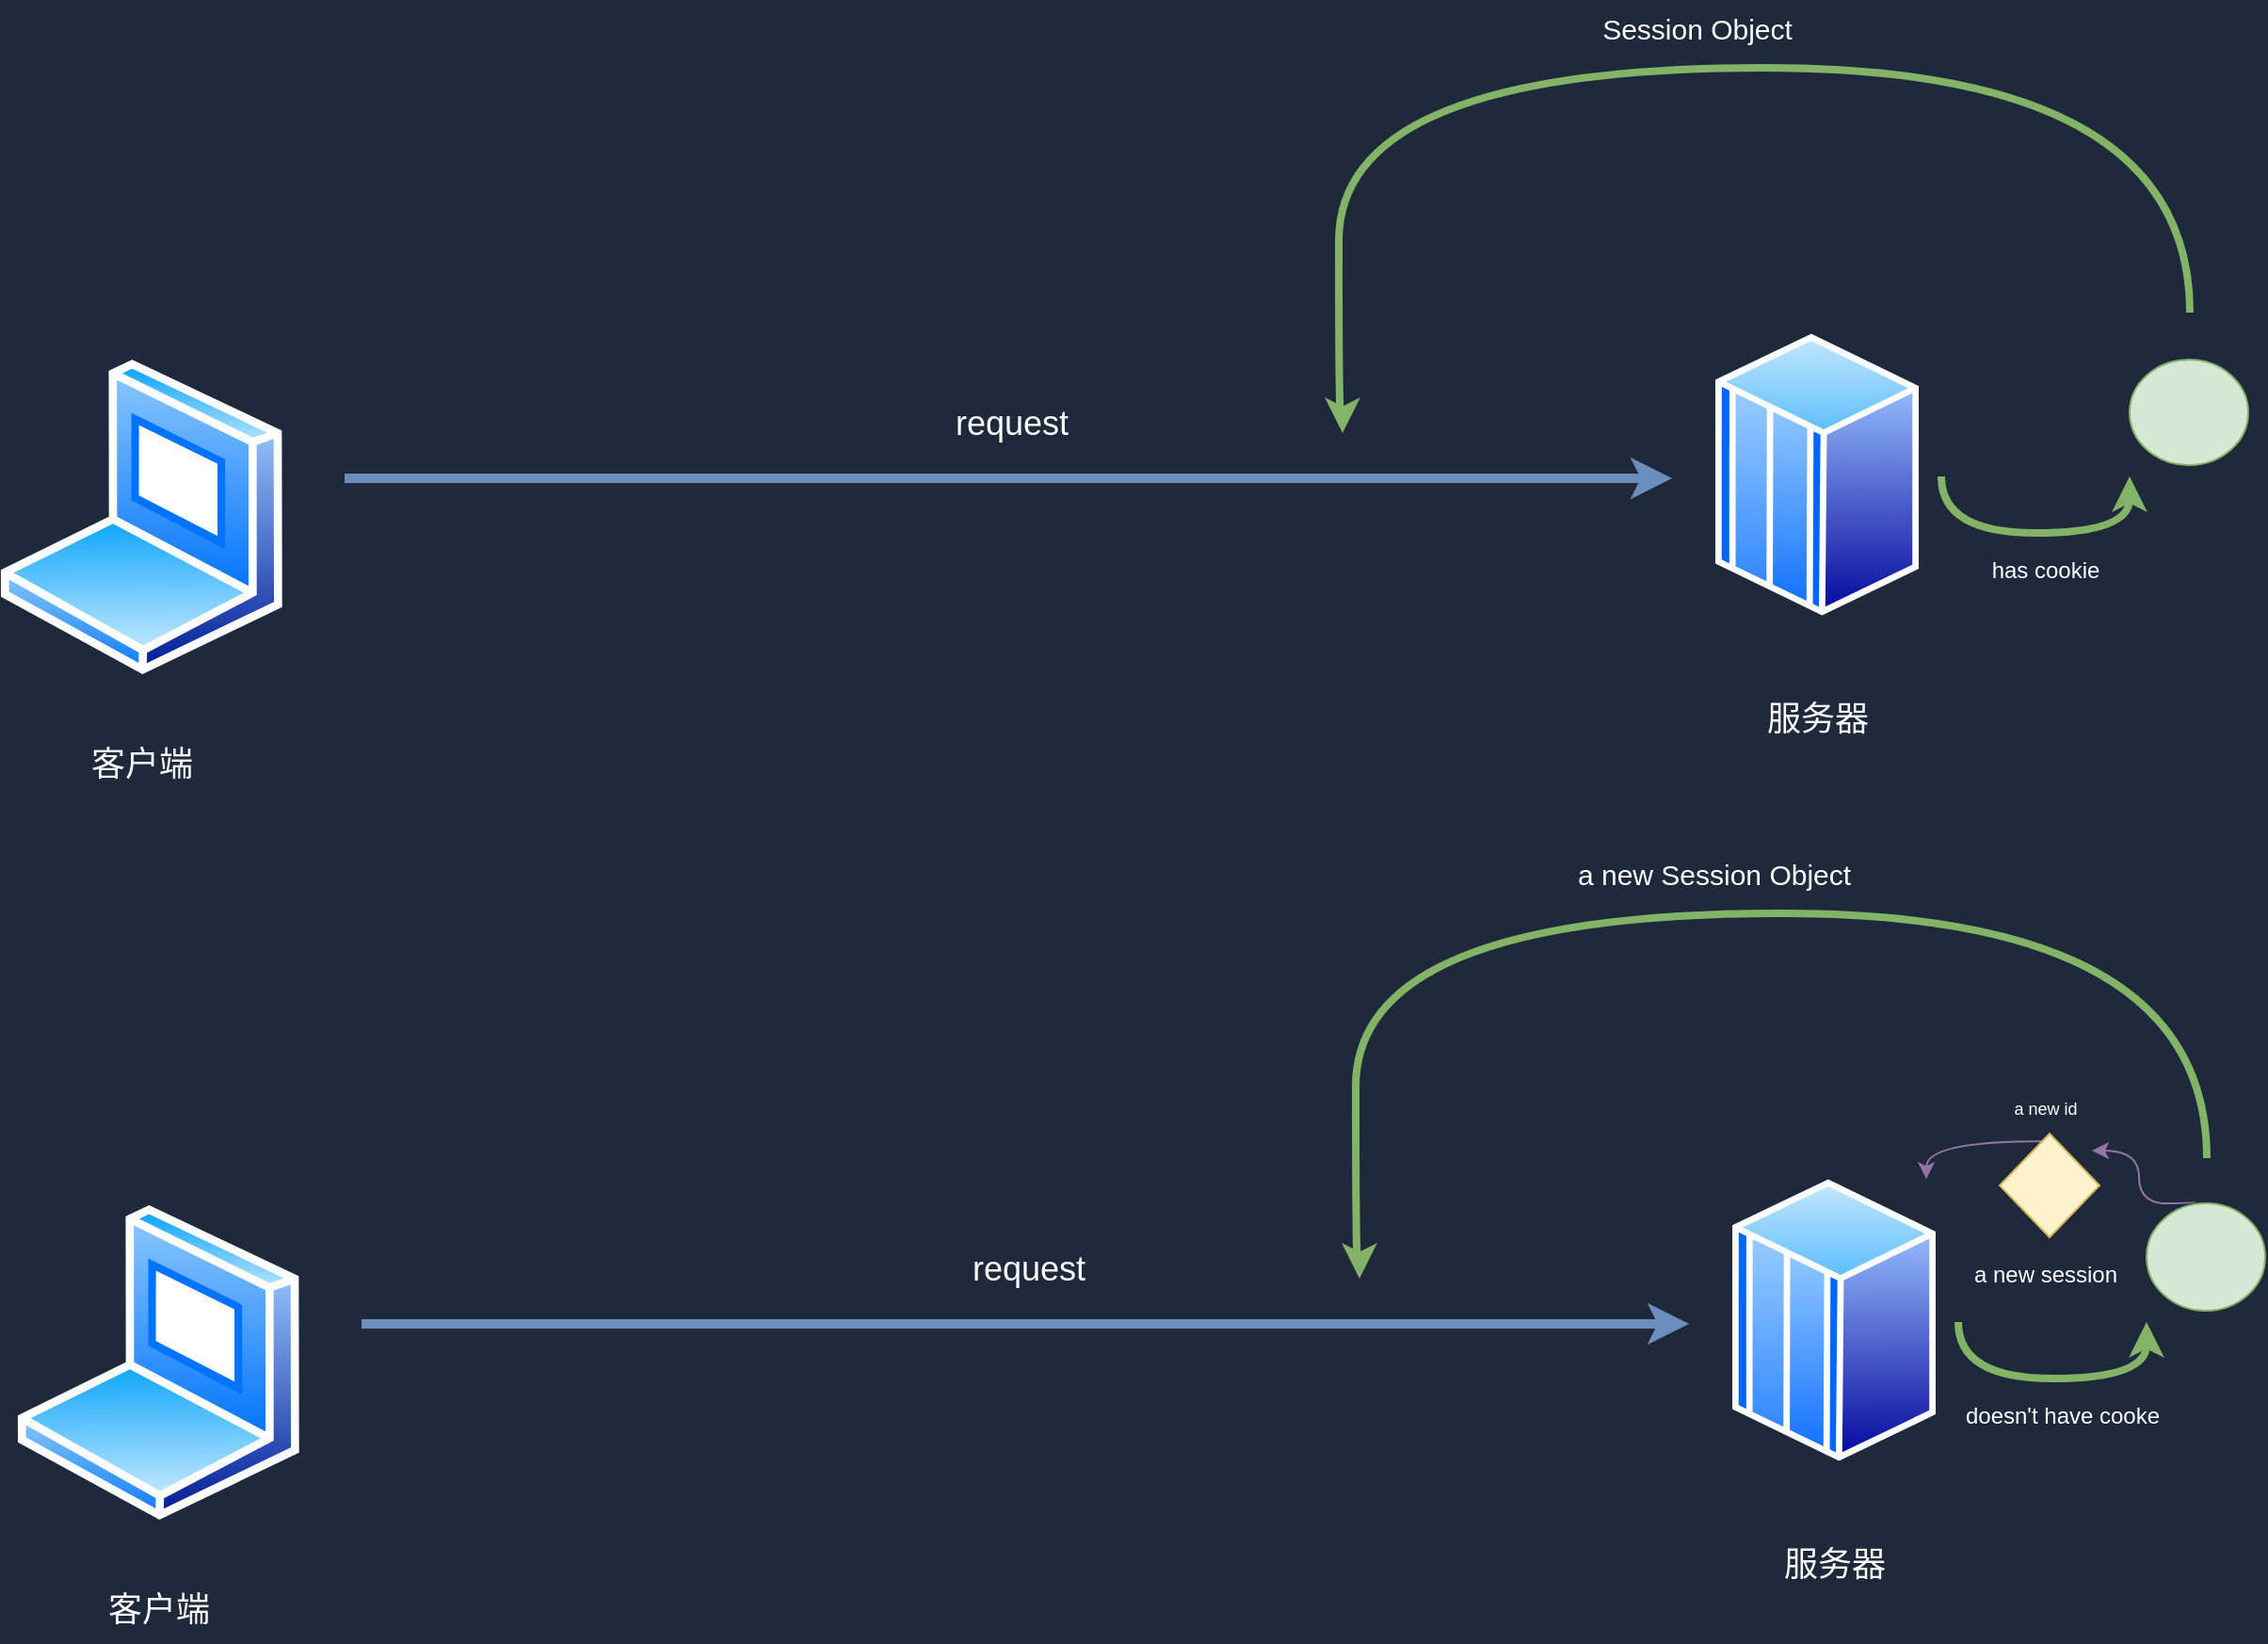 <mxfile version="21.2.9" type="github">
  <diagram name="第 1 页" id="YH0bvFpq1TkHUdJNstqn">
    <mxGraphModel dx="1379" dy="1188" grid="0" gridSize="10" guides="1" tooltips="1" connect="1" arrows="1" fold="1" page="0" pageScale="1" pageWidth="827" pageHeight="1169" background="#1e293b" math="0" shadow="0">
      <root>
        <mxCell id="0" />
        <mxCell id="1" parent="0" />
        <mxCell id="h560GVrzkXl41fQ18dfw-7" value="" style="group" vertex="1" connectable="0" parent="1">
          <mxGeometry x="70" y="68" width="150.3" height="232" as="geometry" />
        </mxCell>
        <mxCell id="h560GVrzkXl41fQ18dfw-3" value="" style="image;aspect=fixed;perimeter=ellipsePerimeter;html=1;align=center;shadow=0;dashed=0;spacingTop=3;image=img/lib/active_directory/laptop_client.svg;" vertex="1" parent="h560GVrzkXl41fQ18dfw-7">
          <mxGeometry width="150.3" height="167" as="geometry" />
        </mxCell>
        <mxCell id="h560GVrzkXl41fQ18dfw-5" value="&lt;font style=&quot;font-size: 18px;&quot; color=&quot;#ffffff&quot;&gt;客户端&lt;/font&gt;" style="text;html=1;align=center;verticalAlign=middle;resizable=0;points=[];autosize=1;strokeColor=none;fillColor=none;" vertex="1" parent="h560GVrzkXl41fQ18dfw-7">
          <mxGeometry x="39.15" y="198" width="72" height="34" as="geometry" />
        </mxCell>
        <mxCell id="h560GVrzkXl41fQ18dfw-8" value="" style="group" vertex="1" connectable="0" parent="1">
          <mxGeometry x="981" y="54" width="108" height="222" as="geometry" />
        </mxCell>
        <mxCell id="h560GVrzkXl41fQ18dfw-4" value="" style="image;aspect=fixed;perimeter=ellipsePerimeter;html=1;align=center;shadow=0;dashed=0;spacingTop=3;image=img/lib/active_directory/mainframe_host.svg;" vertex="1" parent="h560GVrzkXl41fQ18dfw-8">
          <mxGeometry width="108" height="150" as="geometry" />
        </mxCell>
        <mxCell id="h560GVrzkXl41fQ18dfw-6" value="&lt;font color=&quot;#ffffff&quot;&gt;&lt;span style=&quot;font-size: 18px;&quot;&gt;服务器&lt;/span&gt;&lt;/font&gt;" style="text;html=1;align=center;verticalAlign=middle;resizable=0;points=[];autosize=1;strokeColor=none;fillColor=none;" vertex="1" parent="h560GVrzkXl41fQ18dfw-8">
          <mxGeometry x="18" y="188" width="72" height="34" as="geometry" />
        </mxCell>
        <mxCell id="h560GVrzkXl41fQ18dfw-24" style="edgeStyle=orthogonalEdgeStyle;rounded=0;orthogonalLoop=1;jettySize=auto;html=1;curved=1;fillColor=#d5e8d4;strokeColor=#82b366;strokeWidth=4;" edge="1" parent="1">
          <mxGeometry relative="1" as="geometry">
            <mxPoint x="783" y="107" as="targetPoint" />
            <mxPoint x="1233" y="43" as="sourcePoint" />
            <Array as="points">
              <mxPoint x="1233" y="-87" />
              <mxPoint x="781" y="-87" />
              <mxPoint x="781" y="97" />
            </Array>
          </mxGeometry>
        </mxCell>
        <mxCell id="h560GVrzkXl41fQ18dfw-18" value="" style="ellipse;whiteSpace=wrap;html=1;fillColor=#d5e8d4;strokeColor=#82b366;" vertex="1" parent="1">
          <mxGeometry x="1201" y="68" width="63" height="56" as="geometry" />
        </mxCell>
        <mxCell id="h560GVrzkXl41fQ18dfw-20" value="" style="edgeStyle=orthogonalEdgeStyle;orthogonalLoop=1;jettySize=auto;html=1;rounded=0;curved=1;fillColor=#d5e8d4;strokeColor=#82b366;strokeWidth=4;" edge="1" parent="1">
          <mxGeometry width="100" relative="1" as="geometry">
            <mxPoint x="1101" y="130" as="sourcePoint" />
            <mxPoint x="1201" y="130" as="targetPoint" />
            <Array as="points">
              <mxPoint x="1101" y="160" />
              <mxPoint x="1201" y="160" />
            </Array>
          </mxGeometry>
        </mxCell>
        <mxCell id="h560GVrzkXl41fQ18dfw-21" value="has cookie" style="text;html=1;align=center;verticalAlign=middle;resizable=0;points=[];autosize=1;strokeColor=none;fillColor=none;fontColor=#FFFFFF;" vertex="1" parent="1">
          <mxGeometry x="1118" y="167" width="75" height="26" as="geometry" />
        </mxCell>
        <mxCell id="h560GVrzkXl41fQ18dfw-22" value="" style="group" vertex="1" connectable="0" parent="1">
          <mxGeometry x="253" y="85" width="705" height="46" as="geometry" />
        </mxCell>
        <mxCell id="h560GVrzkXl41fQ18dfw-15" value="" style="edgeStyle=none;orthogonalLoop=1;jettySize=auto;html=1;rounded=0;strokeWidth=5;fillColor=#dae8fc;strokeColor=#6c8ebf;" edge="1" parent="h560GVrzkXl41fQ18dfw-22">
          <mxGeometry width="100" relative="1" as="geometry">
            <mxPoint y="46" as="sourcePoint" />
            <mxPoint x="705" y="46" as="targetPoint" />
            <Array as="points" />
          </mxGeometry>
        </mxCell>
        <mxCell id="h560GVrzkXl41fQ18dfw-17" value="request" style="text;html=1;align=center;verticalAlign=middle;resizable=0;points=[];autosize=1;strokeColor=none;fillColor=none;fontColor=#FFFFFF;fontSize=18;" vertex="1" parent="h560GVrzkXl41fQ18dfw-22">
          <mxGeometry x="315" width="78" height="34" as="geometry" />
        </mxCell>
        <mxCell id="h560GVrzkXl41fQ18dfw-25" value="&lt;font style=&quot;font-size: 15px;&quot;&gt;Session Object&lt;/font&gt;" style="text;html=1;align=center;verticalAlign=middle;resizable=0;points=[];autosize=1;strokeColor=none;fillColor=none;fontColor=#FFFFFF;" vertex="1" parent="1">
          <mxGeometry x="911" y="-123" width="119" height="30" as="geometry" />
        </mxCell>
        <mxCell id="h560GVrzkXl41fQ18dfw-26" value="" style="group" vertex="1" connectable="0" parent="1">
          <mxGeometry x="79" y="517" width="150.3" height="232" as="geometry" />
        </mxCell>
        <mxCell id="h560GVrzkXl41fQ18dfw-27" value="" style="image;aspect=fixed;perimeter=ellipsePerimeter;html=1;align=center;shadow=0;dashed=0;spacingTop=3;image=img/lib/active_directory/laptop_client.svg;" vertex="1" parent="h560GVrzkXl41fQ18dfw-26">
          <mxGeometry width="150.3" height="167" as="geometry" />
        </mxCell>
        <mxCell id="h560GVrzkXl41fQ18dfw-28" value="&lt;font style=&quot;font-size: 18px;&quot; color=&quot;#ffffff&quot;&gt;客户端&lt;/font&gt;" style="text;html=1;align=center;verticalAlign=middle;resizable=0;points=[];autosize=1;strokeColor=none;fillColor=none;" vertex="1" parent="h560GVrzkXl41fQ18dfw-26">
          <mxGeometry x="39.15" y="198" width="72" height="34" as="geometry" />
        </mxCell>
        <mxCell id="h560GVrzkXl41fQ18dfw-29" value="" style="group" vertex="1" connectable="0" parent="1">
          <mxGeometry x="990" y="503" width="108" height="222" as="geometry" />
        </mxCell>
        <mxCell id="h560GVrzkXl41fQ18dfw-30" value="" style="image;aspect=fixed;perimeter=ellipsePerimeter;html=1;align=center;shadow=0;dashed=0;spacingTop=3;image=img/lib/active_directory/mainframe_host.svg;" vertex="1" parent="h560GVrzkXl41fQ18dfw-29">
          <mxGeometry width="108" height="150" as="geometry" />
        </mxCell>
        <mxCell id="h560GVrzkXl41fQ18dfw-31" value="&lt;font color=&quot;#ffffff&quot;&gt;&lt;span style=&quot;font-size: 18px;&quot;&gt;服务器&lt;/span&gt;&lt;/font&gt;" style="text;html=1;align=center;verticalAlign=middle;resizable=0;points=[];autosize=1;strokeColor=none;fillColor=none;" vertex="1" parent="h560GVrzkXl41fQ18dfw-29">
          <mxGeometry x="18" y="188" width="72" height="34" as="geometry" />
        </mxCell>
        <mxCell id="h560GVrzkXl41fQ18dfw-32" style="edgeStyle=orthogonalEdgeStyle;rounded=0;orthogonalLoop=1;jettySize=auto;html=1;curved=1;fillColor=#d5e8d4;strokeColor=#82b366;strokeWidth=4;" edge="1" parent="1">
          <mxGeometry relative="1" as="geometry">
            <mxPoint x="792" y="556" as="targetPoint" />
            <mxPoint x="1242" y="492" as="sourcePoint" />
            <Array as="points">
              <mxPoint x="1242" y="362" />
              <mxPoint x="790" y="362" />
              <mxPoint x="790" y="546" />
            </Array>
          </mxGeometry>
        </mxCell>
        <mxCell id="h560GVrzkXl41fQ18dfw-43" style="edgeStyle=orthogonalEdgeStyle;curved=1;rounded=0;orthogonalLoop=1;jettySize=auto;html=1;exitX=0.5;exitY=0;exitDx=0;exitDy=0;fillColor=#e1d5e7;strokeColor=#9673a6;" edge="1" parent="1">
          <mxGeometry relative="1" as="geometry">
            <mxPoint x="1181" y="488" as="targetPoint" />
            <mxPoint x="1235.5" y="515" as="sourcePoint" />
            <Array as="points">
              <mxPoint x="1206" y="516" />
              <mxPoint x="1206" y="488" />
            </Array>
          </mxGeometry>
        </mxCell>
        <mxCell id="h560GVrzkXl41fQ18dfw-33" value="" style="ellipse;whiteSpace=wrap;html=1;fillColor=#d5e8d4;strokeColor=#82b366;" vertex="1" parent="1">
          <mxGeometry x="1210" y="516" width="63" height="57" as="geometry" />
        </mxCell>
        <mxCell id="h560GVrzkXl41fQ18dfw-34" value="" style="edgeStyle=orthogonalEdgeStyle;orthogonalLoop=1;jettySize=auto;html=1;rounded=0;curved=1;fillColor=#d5e8d4;strokeColor=#82b366;strokeWidth=4;" edge="1" parent="1">
          <mxGeometry width="100" relative="1" as="geometry">
            <mxPoint x="1110" y="579" as="sourcePoint" />
            <mxPoint x="1210" y="579" as="targetPoint" />
            <Array as="points">
              <mxPoint x="1110" y="609" />
              <mxPoint x="1210" y="609" />
            </Array>
          </mxGeometry>
        </mxCell>
        <mxCell id="h560GVrzkXl41fQ18dfw-35" value="doesn&#39;t have cooke" style="text;html=1;align=center;verticalAlign=middle;resizable=0;points=[];autosize=1;strokeColor=none;fillColor=none;fontColor=#FFFFFF;" vertex="1" parent="1">
          <mxGeometry x="1104" y="616" width="121" height="26" as="geometry" />
        </mxCell>
        <mxCell id="h560GVrzkXl41fQ18dfw-36" value="" style="group" vertex="1" connectable="0" parent="1">
          <mxGeometry x="262" y="534" width="705" height="46" as="geometry" />
        </mxCell>
        <mxCell id="h560GVrzkXl41fQ18dfw-37" value="" style="edgeStyle=none;orthogonalLoop=1;jettySize=auto;html=1;rounded=0;strokeWidth=5;fillColor=#dae8fc;strokeColor=#6c8ebf;" edge="1" parent="h560GVrzkXl41fQ18dfw-36">
          <mxGeometry width="100" relative="1" as="geometry">
            <mxPoint y="46" as="sourcePoint" />
            <mxPoint x="705" y="46" as="targetPoint" />
            <Array as="points" />
          </mxGeometry>
        </mxCell>
        <mxCell id="h560GVrzkXl41fQ18dfw-38" value="request" style="text;html=1;align=center;verticalAlign=middle;resizable=0;points=[];autosize=1;strokeColor=none;fillColor=none;fontColor=#FFFFFF;fontSize=18;" vertex="1" parent="h560GVrzkXl41fQ18dfw-36">
          <mxGeometry x="315" width="78" height="34" as="geometry" />
        </mxCell>
        <mxCell id="h560GVrzkXl41fQ18dfw-39" value="&lt;font style=&quot;font-size: 15px;&quot;&gt;a new Session Object&lt;/font&gt;" style="text;html=1;align=center;verticalAlign=middle;resizable=0;points=[];autosize=1;strokeColor=none;fillColor=none;fontColor=#FFFFFF;" vertex="1" parent="1">
          <mxGeometry x="898" y="326" width="163" height="30" as="geometry" />
        </mxCell>
        <mxCell id="h560GVrzkXl41fQ18dfw-40" value="a new session" style="text;html=1;align=center;verticalAlign=middle;resizable=0;points=[];autosize=1;strokeColor=none;fillColor=none;fontColor=#FFFFFF;" vertex="1" parent="1">
          <mxGeometry x="1109" y="541" width="94" height="26" as="geometry" />
        </mxCell>
        <mxCell id="h560GVrzkXl41fQ18dfw-46" style="edgeStyle=orthogonalEdgeStyle;curved=1;rounded=0;orthogonalLoop=1;jettySize=auto;html=1;entryX=0.954;entryY=0.001;entryDx=0;entryDy=0;entryPerimeter=0;fillColor=#e1d5e7;strokeColor=#9673a6;" edge="1" parent="1" source="h560GVrzkXl41fQ18dfw-41" target="h560GVrzkXl41fQ18dfw-30">
          <mxGeometry relative="1" as="geometry">
            <Array as="points">
              <mxPoint x="1093" y="483" />
            </Array>
          </mxGeometry>
        </mxCell>
        <mxCell id="h560GVrzkXl41fQ18dfw-41" value="" style="rhombus;whiteSpace=wrap;html=1;fillColor=#fff2cc;strokeColor=#d6b656;" vertex="1" parent="1">
          <mxGeometry x="1132" y="479" width="53" height="55" as="geometry" />
        </mxCell>
        <mxCell id="h560GVrzkXl41fQ18dfw-44" value="a new id" style="text;html=1;align=center;verticalAlign=middle;resizable=0;points=[];autosize=1;strokeColor=none;fillColor=none;fontColor=#FFFFFF;fontSize=9;" vertex="1" parent="1">
          <mxGeometry x="1124.5" y="453" width="63" height="26" as="geometry" />
        </mxCell>
      </root>
    </mxGraphModel>
  </diagram>
</mxfile>
